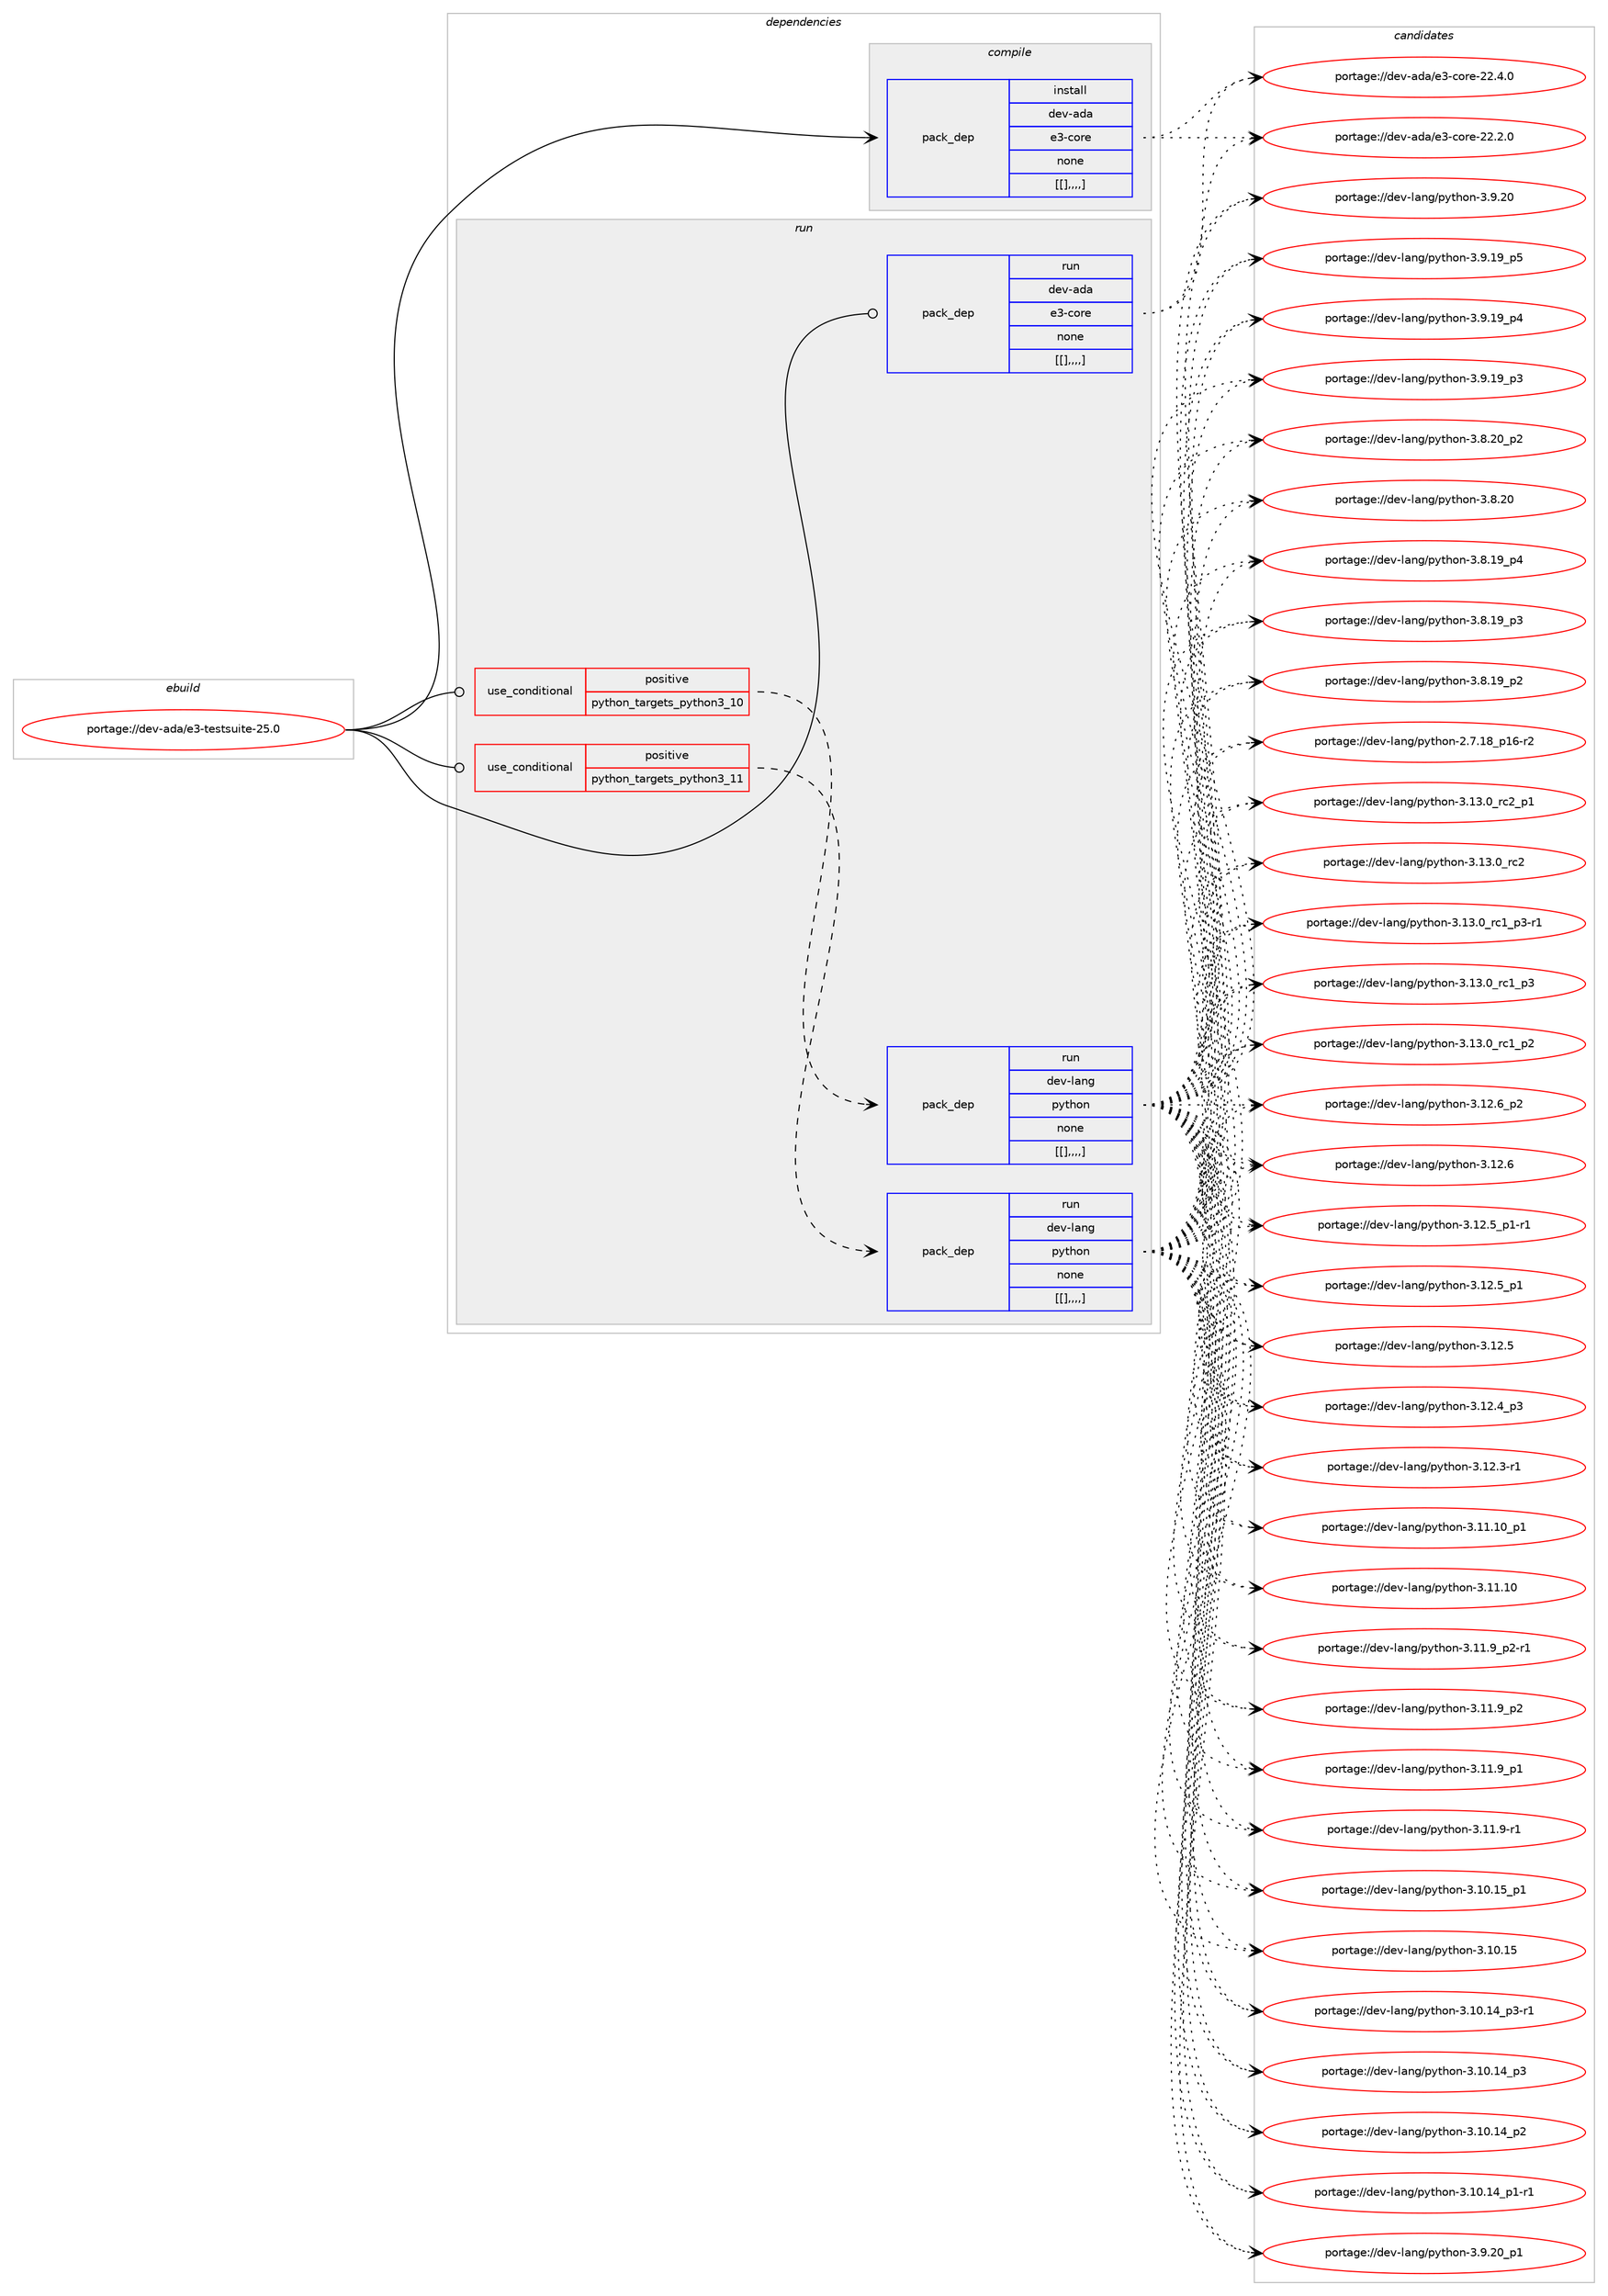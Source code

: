 digraph prolog {

# *************
# Graph options
# *************

newrank=true;
concentrate=true;
compound=true;
graph [rankdir=LR,fontname=Helvetica,fontsize=10,ranksep=1.5];#, ranksep=2.5, nodesep=0.2];
edge  [arrowhead=vee];
node  [fontname=Helvetica,fontsize=10];

# **********
# The ebuild
# **********

subgraph cluster_leftcol {
color=gray;
label=<<i>ebuild</i>>;
id [label="portage://dev-ada/e3-testsuite-25.0", color=red, width=4, href="../dev-ada/e3-testsuite-25.0.svg"];
}

# ****************
# The dependencies
# ****************

subgraph cluster_midcol {
color=gray;
label=<<i>dependencies</i>>;
subgraph cluster_compile {
fillcolor="#eeeeee";
style=filled;
label=<<i>compile</i>>;
subgraph pack45606 {
dependency63215 [label=<<TABLE BORDER="0" CELLBORDER="1" CELLSPACING="0" CELLPADDING="4" WIDTH="220"><TR><TD ROWSPAN="6" CELLPADDING="30">pack_dep</TD></TR><TR><TD WIDTH="110">install</TD></TR><TR><TD>dev-ada</TD></TR><TR><TD>e3-core</TD></TR><TR><TD>none</TD></TR><TR><TD>[[],,,,]</TD></TR></TABLE>>, shape=none, color=blue];
}
id:e -> dependency63215:w [weight=20,style="solid",arrowhead="vee"];
}
subgraph cluster_compileandrun {
fillcolor="#eeeeee";
style=filled;
label=<<i>compile and run</i>>;
}
subgraph cluster_run {
fillcolor="#eeeeee";
style=filled;
label=<<i>run</i>>;
subgraph cond16692 {
dependency63216 [label=<<TABLE BORDER="0" CELLBORDER="1" CELLSPACING="0" CELLPADDING="4"><TR><TD ROWSPAN="3" CELLPADDING="10">use_conditional</TD></TR><TR><TD>positive</TD></TR><TR><TD>python_targets_python3_10</TD></TR></TABLE>>, shape=none, color=red];
subgraph pack45607 {
dependency63217 [label=<<TABLE BORDER="0" CELLBORDER="1" CELLSPACING="0" CELLPADDING="4" WIDTH="220"><TR><TD ROWSPAN="6" CELLPADDING="30">pack_dep</TD></TR><TR><TD WIDTH="110">run</TD></TR><TR><TD>dev-lang</TD></TR><TR><TD>python</TD></TR><TR><TD>none</TD></TR><TR><TD>[[],,,,]</TD></TR></TABLE>>, shape=none, color=blue];
}
dependency63216:e -> dependency63217:w [weight=20,style="dashed",arrowhead="vee"];
}
id:e -> dependency63216:w [weight=20,style="solid",arrowhead="odot"];
subgraph cond16693 {
dependency63218 [label=<<TABLE BORDER="0" CELLBORDER="1" CELLSPACING="0" CELLPADDING="4"><TR><TD ROWSPAN="3" CELLPADDING="10">use_conditional</TD></TR><TR><TD>positive</TD></TR><TR><TD>python_targets_python3_11</TD></TR></TABLE>>, shape=none, color=red];
subgraph pack45608 {
dependency63219 [label=<<TABLE BORDER="0" CELLBORDER="1" CELLSPACING="0" CELLPADDING="4" WIDTH="220"><TR><TD ROWSPAN="6" CELLPADDING="30">pack_dep</TD></TR><TR><TD WIDTH="110">run</TD></TR><TR><TD>dev-lang</TD></TR><TR><TD>python</TD></TR><TR><TD>none</TD></TR><TR><TD>[[],,,,]</TD></TR></TABLE>>, shape=none, color=blue];
}
dependency63218:e -> dependency63219:w [weight=20,style="dashed",arrowhead="vee"];
}
id:e -> dependency63218:w [weight=20,style="solid",arrowhead="odot"];
subgraph pack45609 {
dependency63220 [label=<<TABLE BORDER="0" CELLBORDER="1" CELLSPACING="0" CELLPADDING="4" WIDTH="220"><TR><TD ROWSPAN="6" CELLPADDING="30">pack_dep</TD></TR><TR><TD WIDTH="110">run</TD></TR><TR><TD>dev-ada</TD></TR><TR><TD>e3-core</TD></TR><TR><TD>none</TD></TR><TR><TD>[[],,,,]</TD></TR></TABLE>>, shape=none, color=blue];
}
id:e -> dependency63220:w [weight=20,style="solid",arrowhead="odot"];
}
}

# **************
# The candidates
# **************

subgraph cluster_choices {
rank=same;
color=gray;
label=<<i>candidates</i>>;

subgraph choice45606 {
color=black;
nodesep=1;
choice1001011184597100974710151459911111410145505046524648 [label="portage://dev-ada/e3-core-22.4.0", color=red, width=4,href="../dev-ada/e3-core-22.4.0.svg"];
choice1001011184597100974710151459911111410145505046504648 [label="portage://dev-ada/e3-core-22.2.0", color=red, width=4,href="../dev-ada/e3-core-22.2.0.svg"];
dependency63215:e -> choice1001011184597100974710151459911111410145505046524648:w [style=dotted,weight="100"];
dependency63215:e -> choice1001011184597100974710151459911111410145505046504648:w [style=dotted,weight="100"];
}
subgraph choice45607 {
color=black;
nodesep=1;
choice100101118451089711010347112121116104111110455146495146489511499509511249 [label="portage://dev-lang/python-3.13.0_rc2_p1", color=red, width=4,href="../dev-lang/python-3.13.0_rc2_p1.svg"];
choice10010111845108971101034711212111610411111045514649514648951149950 [label="portage://dev-lang/python-3.13.0_rc2", color=red, width=4,href="../dev-lang/python-3.13.0_rc2.svg"];
choice1001011184510897110103471121211161041111104551464951464895114994995112514511449 [label="portage://dev-lang/python-3.13.0_rc1_p3-r1", color=red, width=4,href="../dev-lang/python-3.13.0_rc1_p3-r1.svg"];
choice100101118451089711010347112121116104111110455146495146489511499499511251 [label="portage://dev-lang/python-3.13.0_rc1_p3", color=red, width=4,href="../dev-lang/python-3.13.0_rc1_p3.svg"];
choice100101118451089711010347112121116104111110455146495146489511499499511250 [label="portage://dev-lang/python-3.13.0_rc1_p2", color=red, width=4,href="../dev-lang/python-3.13.0_rc1_p2.svg"];
choice100101118451089711010347112121116104111110455146495046549511250 [label="portage://dev-lang/python-3.12.6_p2", color=red, width=4,href="../dev-lang/python-3.12.6_p2.svg"];
choice10010111845108971101034711212111610411111045514649504654 [label="portage://dev-lang/python-3.12.6", color=red, width=4,href="../dev-lang/python-3.12.6.svg"];
choice1001011184510897110103471121211161041111104551464950465395112494511449 [label="portage://dev-lang/python-3.12.5_p1-r1", color=red, width=4,href="../dev-lang/python-3.12.5_p1-r1.svg"];
choice100101118451089711010347112121116104111110455146495046539511249 [label="portage://dev-lang/python-3.12.5_p1", color=red, width=4,href="../dev-lang/python-3.12.5_p1.svg"];
choice10010111845108971101034711212111610411111045514649504653 [label="portage://dev-lang/python-3.12.5", color=red, width=4,href="../dev-lang/python-3.12.5.svg"];
choice100101118451089711010347112121116104111110455146495046529511251 [label="portage://dev-lang/python-3.12.4_p3", color=red, width=4,href="../dev-lang/python-3.12.4_p3.svg"];
choice100101118451089711010347112121116104111110455146495046514511449 [label="portage://dev-lang/python-3.12.3-r1", color=red, width=4,href="../dev-lang/python-3.12.3-r1.svg"];
choice10010111845108971101034711212111610411111045514649494649489511249 [label="portage://dev-lang/python-3.11.10_p1", color=red, width=4,href="../dev-lang/python-3.11.10_p1.svg"];
choice1001011184510897110103471121211161041111104551464949464948 [label="portage://dev-lang/python-3.11.10", color=red, width=4,href="../dev-lang/python-3.11.10.svg"];
choice1001011184510897110103471121211161041111104551464949465795112504511449 [label="portage://dev-lang/python-3.11.9_p2-r1", color=red, width=4,href="../dev-lang/python-3.11.9_p2-r1.svg"];
choice100101118451089711010347112121116104111110455146494946579511250 [label="portage://dev-lang/python-3.11.9_p2", color=red, width=4,href="../dev-lang/python-3.11.9_p2.svg"];
choice100101118451089711010347112121116104111110455146494946579511249 [label="portage://dev-lang/python-3.11.9_p1", color=red, width=4,href="../dev-lang/python-3.11.9_p1.svg"];
choice100101118451089711010347112121116104111110455146494946574511449 [label="portage://dev-lang/python-3.11.9-r1", color=red, width=4,href="../dev-lang/python-3.11.9-r1.svg"];
choice10010111845108971101034711212111610411111045514649484649539511249 [label="portage://dev-lang/python-3.10.15_p1", color=red, width=4,href="../dev-lang/python-3.10.15_p1.svg"];
choice1001011184510897110103471121211161041111104551464948464953 [label="portage://dev-lang/python-3.10.15", color=red, width=4,href="../dev-lang/python-3.10.15.svg"];
choice100101118451089711010347112121116104111110455146494846495295112514511449 [label="portage://dev-lang/python-3.10.14_p3-r1", color=red, width=4,href="../dev-lang/python-3.10.14_p3-r1.svg"];
choice10010111845108971101034711212111610411111045514649484649529511251 [label="portage://dev-lang/python-3.10.14_p3", color=red, width=4,href="../dev-lang/python-3.10.14_p3.svg"];
choice10010111845108971101034711212111610411111045514649484649529511250 [label="portage://dev-lang/python-3.10.14_p2", color=red, width=4,href="../dev-lang/python-3.10.14_p2.svg"];
choice100101118451089711010347112121116104111110455146494846495295112494511449 [label="portage://dev-lang/python-3.10.14_p1-r1", color=red, width=4,href="../dev-lang/python-3.10.14_p1-r1.svg"];
choice100101118451089711010347112121116104111110455146574650489511249 [label="portage://dev-lang/python-3.9.20_p1", color=red, width=4,href="../dev-lang/python-3.9.20_p1.svg"];
choice10010111845108971101034711212111610411111045514657465048 [label="portage://dev-lang/python-3.9.20", color=red, width=4,href="../dev-lang/python-3.9.20.svg"];
choice100101118451089711010347112121116104111110455146574649579511253 [label="portage://dev-lang/python-3.9.19_p5", color=red, width=4,href="../dev-lang/python-3.9.19_p5.svg"];
choice100101118451089711010347112121116104111110455146574649579511252 [label="portage://dev-lang/python-3.9.19_p4", color=red, width=4,href="../dev-lang/python-3.9.19_p4.svg"];
choice100101118451089711010347112121116104111110455146574649579511251 [label="portage://dev-lang/python-3.9.19_p3", color=red, width=4,href="../dev-lang/python-3.9.19_p3.svg"];
choice100101118451089711010347112121116104111110455146564650489511250 [label="portage://dev-lang/python-3.8.20_p2", color=red, width=4,href="../dev-lang/python-3.8.20_p2.svg"];
choice10010111845108971101034711212111610411111045514656465048 [label="portage://dev-lang/python-3.8.20", color=red, width=4,href="../dev-lang/python-3.8.20.svg"];
choice100101118451089711010347112121116104111110455146564649579511252 [label="portage://dev-lang/python-3.8.19_p4", color=red, width=4,href="../dev-lang/python-3.8.19_p4.svg"];
choice100101118451089711010347112121116104111110455146564649579511251 [label="portage://dev-lang/python-3.8.19_p3", color=red, width=4,href="../dev-lang/python-3.8.19_p3.svg"];
choice100101118451089711010347112121116104111110455146564649579511250 [label="portage://dev-lang/python-3.8.19_p2", color=red, width=4,href="../dev-lang/python-3.8.19_p2.svg"];
choice100101118451089711010347112121116104111110455046554649569511249544511450 [label="portage://dev-lang/python-2.7.18_p16-r2", color=red, width=4,href="../dev-lang/python-2.7.18_p16-r2.svg"];
dependency63217:e -> choice100101118451089711010347112121116104111110455146495146489511499509511249:w [style=dotted,weight="100"];
dependency63217:e -> choice10010111845108971101034711212111610411111045514649514648951149950:w [style=dotted,weight="100"];
dependency63217:e -> choice1001011184510897110103471121211161041111104551464951464895114994995112514511449:w [style=dotted,weight="100"];
dependency63217:e -> choice100101118451089711010347112121116104111110455146495146489511499499511251:w [style=dotted,weight="100"];
dependency63217:e -> choice100101118451089711010347112121116104111110455146495146489511499499511250:w [style=dotted,weight="100"];
dependency63217:e -> choice100101118451089711010347112121116104111110455146495046549511250:w [style=dotted,weight="100"];
dependency63217:e -> choice10010111845108971101034711212111610411111045514649504654:w [style=dotted,weight="100"];
dependency63217:e -> choice1001011184510897110103471121211161041111104551464950465395112494511449:w [style=dotted,weight="100"];
dependency63217:e -> choice100101118451089711010347112121116104111110455146495046539511249:w [style=dotted,weight="100"];
dependency63217:e -> choice10010111845108971101034711212111610411111045514649504653:w [style=dotted,weight="100"];
dependency63217:e -> choice100101118451089711010347112121116104111110455146495046529511251:w [style=dotted,weight="100"];
dependency63217:e -> choice100101118451089711010347112121116104111110455146495046514511449:w [style=dotted,weight="100"];
dependency63217:e -> choice10010111845108971101034711212111610411111045514649494649489511249:w [style=dotted,weight="100"];
dependency63217:e -> choice1001011184510897110103471121211161041111104551464949464948:w [style=dotted,weight="100"];
dependency63217:e -> choice1001011184510897110103471121211161041111104551464949465795112504511449:w [style=dotted,weight="100"];
dependency63217:e -> choice100101118451089711010347112121116104111110455146494946579511250:w [style=dotted,weight="100"];
dependency63217:e -> choice100101118451089711010347112121116104111110455146494946579511249:w [style=dotted,weight="100"];
dependency63217:e -> choice100101118451089711010347112121116104111110455146494946574511449:w [style=dotted,weight="100"];
dependency63217:e -> choice10010111845108971101034711212111610411111045514649484649539511249:w [style=dotted,weight="100"];
dependency63217:e -> choice1001011184510897110103471121211161041111104551464948464953:w [style=dotted,weight="100"];
dependency63217:e -> choice100101118451089711010347112121116104111110455146494846495295112514511449:w [style=dotted,weight="100"];
dependency63217:e -> choice10010111845108971101034711212111610411111045514649484649529511251:w [style=dotted,weight="100"];
dependency63217:e -> choice10010111845108971101034711212111610411111045514649484649529511250:w [style=dotted,weight="100"];
dependency63217:e -> choice100101118451089711010347112121116104111110455146494846495295112494511449:w [style=dotted,weight="100"];
dependency63217:e -> choice100101118451089711010347112121116104111110455146574650489511249:w [style=dotted,weight="100"];
dependency63217:e -> choice10010111845108971101034711212111610411111045514657465048:w [style=dotted,weight="100"];
dependency63217:e -> choice100101118451089711010347112121116104111110455146574649579511253:w [style=dotted,weight="100"];
dependency63217:e -> choice100101118451089711010347112121116104111110455146574649579511252:w [style=dotted,weight="100"];
dependency63217:e -> choice100101118451089711010347112121116104111110455146574649579511251:w [style=dotted,weight="100"];
dependency63217:e -> choice100101118451089711010347112121116104111110455146564650489511250:w [style=dotted,weight="100"];
dependency63217:e -> choice10010111845108971101034711212111610411111045514656465048:w [style=dotted,weight="100"];
dependency63217:e -> choice100101118451089711010347112121116104111110455146564649579511252:w [style=dotted,weight="100"];
dependency63217:e -> choice100101118451089711010347112121116104111110455146564649579511251:w [style=dotted,weight="100"];
dependency63217:e -> choice100101118451089711010347112121116104111110455146564649579511250:w [style=dotted,weight="100"];
dependency63217:e -> choice100101118451089711010347112121116104111110455046554649569511249544511450:w [style=dotted,weight="100"];
}
subgraph choice45608 {
color=black;
nodesep=1;
choice100101118451089711010347112121116104111110455146495146489511499509511249 [label="portage://dev-lang/python-3.13.0_rc2_p1", color=red, width=4,href="../dev-lang/python-3.13.0_rc2_p1.svg"];
choice10010111845108971101034711212111610411111045514649514648951149950 [label="portage://dev-lang/python-3.13.0_rc2", color=red, width=4,href="../dev-lang/python-3.13.0_rc2.svg"];
choice1001011184510897110103471121211161041111104551464951464895114994995112514511449 [label="portage://dev-lang/python-3.13.0_rc1_p3-r1", color=red, width=4,href="../dev-lang/python-3.13.0_rc1_p3-r1.svg"];
choice100101118451089711010347112121116104111110455146495146489511499499511251 [label="portage://dev-lang/python-3.13.0_rc1_p3", color=red, width=4,href="../dev-lang/python-3.13.0_rc1_p3.svg"];
choice100101118451089711010347112121116104111110455146495146489511499499511250 [label="portage://dev-lang/python-3.13.0_rc1_p2", color=red, width=4,href="../dev-lang/python-3.13.0_rc1_p2.svg"];
choice100101118451089711010347112121116104111110455146495046549511250 [label="portage://dev-lang/python-3.12.6_p2", color=red, width=4,href="../dev-lang/python-3.12.6_p2.svg"];
choice10010111845108971101034711212111610411111045514649504654 [label="portage://dev-lang/python-3.12.6", color=red, width=4,href="../dev-lang/python-3.12.6.svg"];
choice1001011184510897110103471121211161041111104551464950465395112494511449 [label="portage://dev-lang/python-3.12.5_p1-r1", color=red, width=4,href="../dev-lang/python-3.12.5_p1-r1.svg"];
choice100101118451089711010347112121116104111110455146495046539511249 [label="portage://dev-lang/python-3.12.5_p1", color=red, width=4,href="../dev-lang/python-3.12.5_p1.svg"];
choice10010111845108971101034711212111610411111045514649504653 [label="portage://dev-lang/python-3.12.5", color=red, width=4,href="../dev-lang/python-3.12.5.svg"];
choice100101118451089711010347112121116104111110455146495046529511251 [label="portage://dev-lang/python-3.12.4_p3", color=red, width=4,href="../dev-lang/python-3.12.4_p3.svg"];
choice100101118451089711010347112121116104111110455146495046514511449 [label="portage://dev-lang/python-3.12.3-r1", color=red, width=4,href="../dev-lang/python-3.12.3-r1.svg"];
choice10010111845108971101034711212111610411111045514649494649489511249 [label="portage://dev-lang/python-3.11.10_p1", color=red, width=4,href="../dev-lang/python-3.11.10_p1.svg"];
choice1001011184510897110103471121211161041111104551464949464948 [label="portage://dev-lang/python-3.11.10", color=red, width=4,href="../dev-lang/python-3.11.10.svg"];
choice1001011184510897110103471121211161041111104551464949465795112504511449 [label="portage://dev-lang/python-3.11.9_p2-r1", color=red, width=4,href="../dev-lang/python-3.11.9_p2-r1.svg"];
choice100101118451089711010347112121116104111110455146494946579511250 [label="portage://dev-lang/python-3.11.9_p2", color=red, width=4,href="../dev-lang/python-3.11.9_p2.svg"];
choice100101118451089711010347112121116104111110455146494946579511249 [label="portage://dev-lang/python-3.11.9_p1", color=red, width=4,href="../dev-lang/python-3.11.9_p1.svg"];
choice100101118451089711010347112121116104111110455146494946574511449 [label="portage://dev-lang/python-3.11.9-r1", color=red, width=4,href="../dev-lang/python-3.11.9-r1.svg"];
choice10010111845108971101034711212111610411111045514649484649539511249 [label="portage://dev-lang/python-3.10.15_p1", color=red, width=4,href="../dev-lang/python-3.10.15_p1.svg"];
choice1001011184510897110103471121211161041111104551464948464953 [label="portage://dev-lang/python-3.10.15", color=red, width=4,href="../dev-lang/python-3.10.15.svg"];
choice100101118451089711010347112121116104111110455146494846495295112514511449 [label="portage://dev-lang/python-3.10.14_p3-r1", color=red, width=4,href="../dev-lang/python-3.10.14_p3-r1.svg"];
choice10010111845108971101034711212111610411111045514649484649529511251 [label="portage://dev-lang/python-3.10.14_p3", color=red, width=4,href="../dev-lang/python-3.10.14_p3.svg"];
choice10010111845108971101034711212111610411111045514649484649529511250 [label="portage://dev-lang/python-3.10.14_p2", color=red, width=4,href="../dev-lang/python-3.10.14_p2.svg"];
choice100101118451089711010347112121116104111110455146494846495295112494511449 [label="portage://dev-lang/python-3.10.14_p1-r1", color=red, width=4,href="../dev-lang/python-3.10.14_p1-r1.svg"];
choice100101118451089711010347112121116104111110455146574650489511249 [label="portage://dev-lang/python-3.9.20_p1", color=red, width=4,href="../dev-lang/python-3.9.20_p1.svg"];
choice10010111845108971101034711212111610411111045514657465048 [label="portage://dev-lang/python-3.9.20", color=red, width=4,href="../dev-lang/python-3.9.20.svg"];
choice100101118451089711010347112121116104111110455146574649579511253 [label="portage://dev-lang/python-3.9.19_p5", color=red, width=4,href="../dev-lang/python-3.9.19_p5.svg"];
choice100101118451089711010347112121116104111110455146574649579511252 [label="portage://dev-lang/python-3.9.19_p4", color=red, width=4,href="../dev-lang/python-3.9.19_p4.svg"];
choice100101118451089711010347112121116104111110455146574649579511251 [label="portage://dev-lang/python-3.9.19_p3", color=red, width=4,href="../dev-lang/python-3.9.19_p3.svg"];
choice100101118451089711010347112121116104111110455146564650489511250 [label="portage://dev-lang/python-3.8.20_p2", color=red, width=4,href="../dev-lang/python-3.8.20_p2.svg"];
choice10010111845108971101034711212111610411111045514656465048 [label="portage://dev-lang/python-3.8.20", color=red, width=4,href="../dev-lang/python-3.8.20.svg"];
choice100101118451089711010347112121116104111110455146564649579511252 [label="portage://dev-lang/python-3.8.19_p4", color=red, width=4,href="../dev-lang/python-3.8.19_p4.svg"];
choice100101118451089711010347112121116104111110455146564649579511251 [label="portage://dev-lang/python-3.8.19_p3", color=red, width=4,href="../dev-lang/python-3.8.19_p3.svg"];
choice100101118451089711010347112121116104111110455146564649579511250 [label="portage://dev-lang/python-3.8.19_p2", color=red, width=4,href="../dev-lang/python-3.8.19_p2.svg"];
choice100101118451089711010347112121116104111110455046554649569511249544511450 [label="portage://dev-lang/python-2.7.18_p16-r2", color=red, width=4,href="../dev-lang/python-2.7.18_p16-r2.svg"];
dependency63219:e -> choice100101118451089711010347112121116104111110455146495146489511499509511249:w [style=dotted,weight="100"];
dependency63219:e -> choice10010111845108971101034711212111610411111045514649514648951149950:w [style=dotted,weight="100"];
dependency63219:e -> choice1001011184510897110103471121211161041111104551464951464895114994995112514511449:w [style=dotted,weight="100"];
dependency63219:e -> choice100101118451089711010347112121116104111110455146495146489511499499511251:w [style=dotted,weight="100"];
dependency63219:e -> choice100101118451089711010347112121116104111110455146495146489511499499511250:w [style=dotted,weight="100"];
dependency63219:e -> choice100101118451089711010347112121116104111110455146495046549511250:w [style=dotted,weight="100"];
dependency63219:e -> choice10010111845108971101034711212111610411111045514649504654:w [style=dotted,weight="100"];
dependency63219:e -> choice1001011184510897110103471121211161041111104551464950465395112494511449:w [style=dotted,weight="100"];
dependency63219:e -> choice100101118451089711010347112121116104111110455146495046539511249:w [style=dotted,weight="100"];
dependency63219:e -> choice10010111845108971101034711212111610411111045514649504653:w [style=dotted,weight="100"];
dependency63219:e -> choice100101118451089711010347112121116104111110455146495046529511251:w [style=dotted,weight="100"];
dependency63219:e -> choice100101118451089711010347112121116104111110455146495046514511449:w [style=dotted,weight="100"];
dependency63219:e -> choice10010111845108971101034711212111610411111045514649494649489511249:w [style=dotted,weight="100"];
dependency63219:e -> choice1001011184510897110103471121211161041111104551464949464948:w [style=dotted,weight="100"];
dependency63219:e -> choice1001011184510897110103471121211161041111104551464949465795112504511449:w [style=dotted,weight="100"];
dependency63219:e -> choice100101118451089711010347112121116104111110455146494946579511250:w [style=dotted,weight="100"];
dependency63219:e -> choice100101118451089711010347112121116104111110455146494946579511249:w [style=dotted,weight="100"];
dependency63219:e -> choice100101118451089711010347112121116104111110455146494946574511449:w [style=dotted,weight="100"];
dependency63219:e -> choice10010111845108971101034711212111610411111045514649484649539511249:w [style=dotted,weight="100"];
dependency63219:e -> choice1001011184510897110103471121211161041111104551464948464953:w [style=dotted,weight="100"];
dependency63219:e -> choice100101118451089711010347112121116104111110455146494846495295112514511449:w [style=dotted,weight="100"];
dependency63219:e -> choice10010111845108971101034711212111610411111045514649484649529511251:w [style=dotted,weight="100"];
dependency63219:e -> choice10010111845108971101034711212111610411111045514649484649529511250:w [style=dotted,weight="100"];
dependency63219:e -> choice100101118451089711010347112121116104111110455146494846495295112494511449:w [style=dotted,weight="100"];
dependency63219:e -> choice100101118451089711010347112121116104111110455146574650489511249:w [style=dotted,weight="100"];
dependency63219:e -> choice10010111845108971101034711212111610411111045514657465048:w [style=dotted,weight="100"];
dependency63219:e -> choice100101118451089711010347112121116104111110455146574649579511253:w [style=dotted,weight="100"];
dependency63219:e -> choice100101118451089711010347112121116104111110455146574649579511252:w [style=dotted,weight="100"];
dependency63219:e -> choice100101118451089711010347112121116104111110455146574649579511251:w [style=dotted,weight="100"];
dependency63219:e -> choice100101118451089711010347112121116104111110455146564650489511250:w [style=dotted,weight="100"];
dependency63219:e -> choice10010111845108971101034711212111610411111045514656465048:w [style=dotted,weight="100"];
dependency63219:e -> choice100101118451089711010347112121116104111110455146564649579511252:w [style=dotted,weight="100"];
dependency63219:e -> choice100101118451089711010347112121116104111110455146564649579511251:w [style=dotted,weight="100"];
dependency63219:e -> choice100101118451089711010347112121116104111110455146564649579511250:w [style=dotted,weight="100"];
dependency63219:e -> choice100101118451089711010347112121116104111110455046554649569511249544511450:w [style=dotted,weight="100"];
}
subgraph choice45609 {
color=black;
nodesep=1;
choice1001011184597100974710151459911111410145505046524648 [label="portage://dev-ada/e3-core-22.4.0", color=red, width=4,href="../dev-ada/e3-core-22.4.0.svg"];
choice1001011184597100974710151459911111410145505046504648 [label="portage://dev-ada/e3-core-22.2.0", color=red, width=4,href="../dev-ada/e3-core-22.2.0.svg"];
dependency63220:e -> choice1001011184597100974710151459911111410145505046524648:w [style=dotted,weight="100"];
dependency63220:e -> choice1001011184597100974710151459911111410145505046504648:w [style=dotted,weight="100"];
}
}

}
